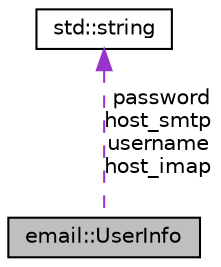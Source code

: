 digraph "email::UserInfo"
{
 // LATEX_PDF_SIZE
  edge [fontname="Helvetica",fontsize="10",labelfontname="Helvetica",labelfontsize="10"];
  node [fontname="Helvetica",fontsize="10",shape=record];
  Node1 [label="email::UserInfo",height=0.2,width=0.4,color="black", fillcolor="grey75", style="filled", fontcolor="black",tooltip="Info for a user."];
  Node2 -> Node1 [dir="back",color="darkorchid3",fontsize="10",style="dashed",label=" password\nhost_smtp\nusername\nhost_imap" ,fontname="Helvetica"];
  Node2 [label="std::string",height=0.2,width=0.4,color="black", fillcolor="white", style="filled",URL="/home/runner/work/rmw_email/rmw_email/gen_docs/data/cppreference-doxygen-web.tag.xml$cpp/string/basic_string.html",tooltip=" "];
}
